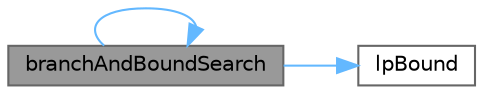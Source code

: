 digraph "branchAndBoundSearch"
{
 // LATEX_PDF_SIZE
  bgcolor="transparent";
  edge [fontname=Helvetica,fontsize=10,labelfontname=Helvetica,labelfontsize=10];
  node [fontname=Helvetica,fontsize=10,shape=box,height=0.2,width=0.4];
  rankdir="LR";
  Node1 [id="Node000001",label="branchAndBoundSearch",height=0.2,width=0.4,color="gray40", fillcolor="grey60", style="filled", fontcolor="black",tooltip="Branch-and-bound search with profit/weight optimization."];
  Node1 -> Node1 [id="edge1_Node000001_Node000001",color="steelblue1",style="solid",tooltip=" "];
  Node1 -> Node2 [id="edge2_Node000001_Node000002",color="steelblue1",style="solid",tooltip=" "];
  Node2 [id="Node000002",label="lpBound",height=0.2,width=0.4,color="grey40", fillcolor="white", style="filled",URL="$algorithms_8cpp.html#a4acdc1fec2e9636ae1bcc52b2e95f5b1",tooltip="Computes upper bound via fractional knapsack relaxation."];
}
